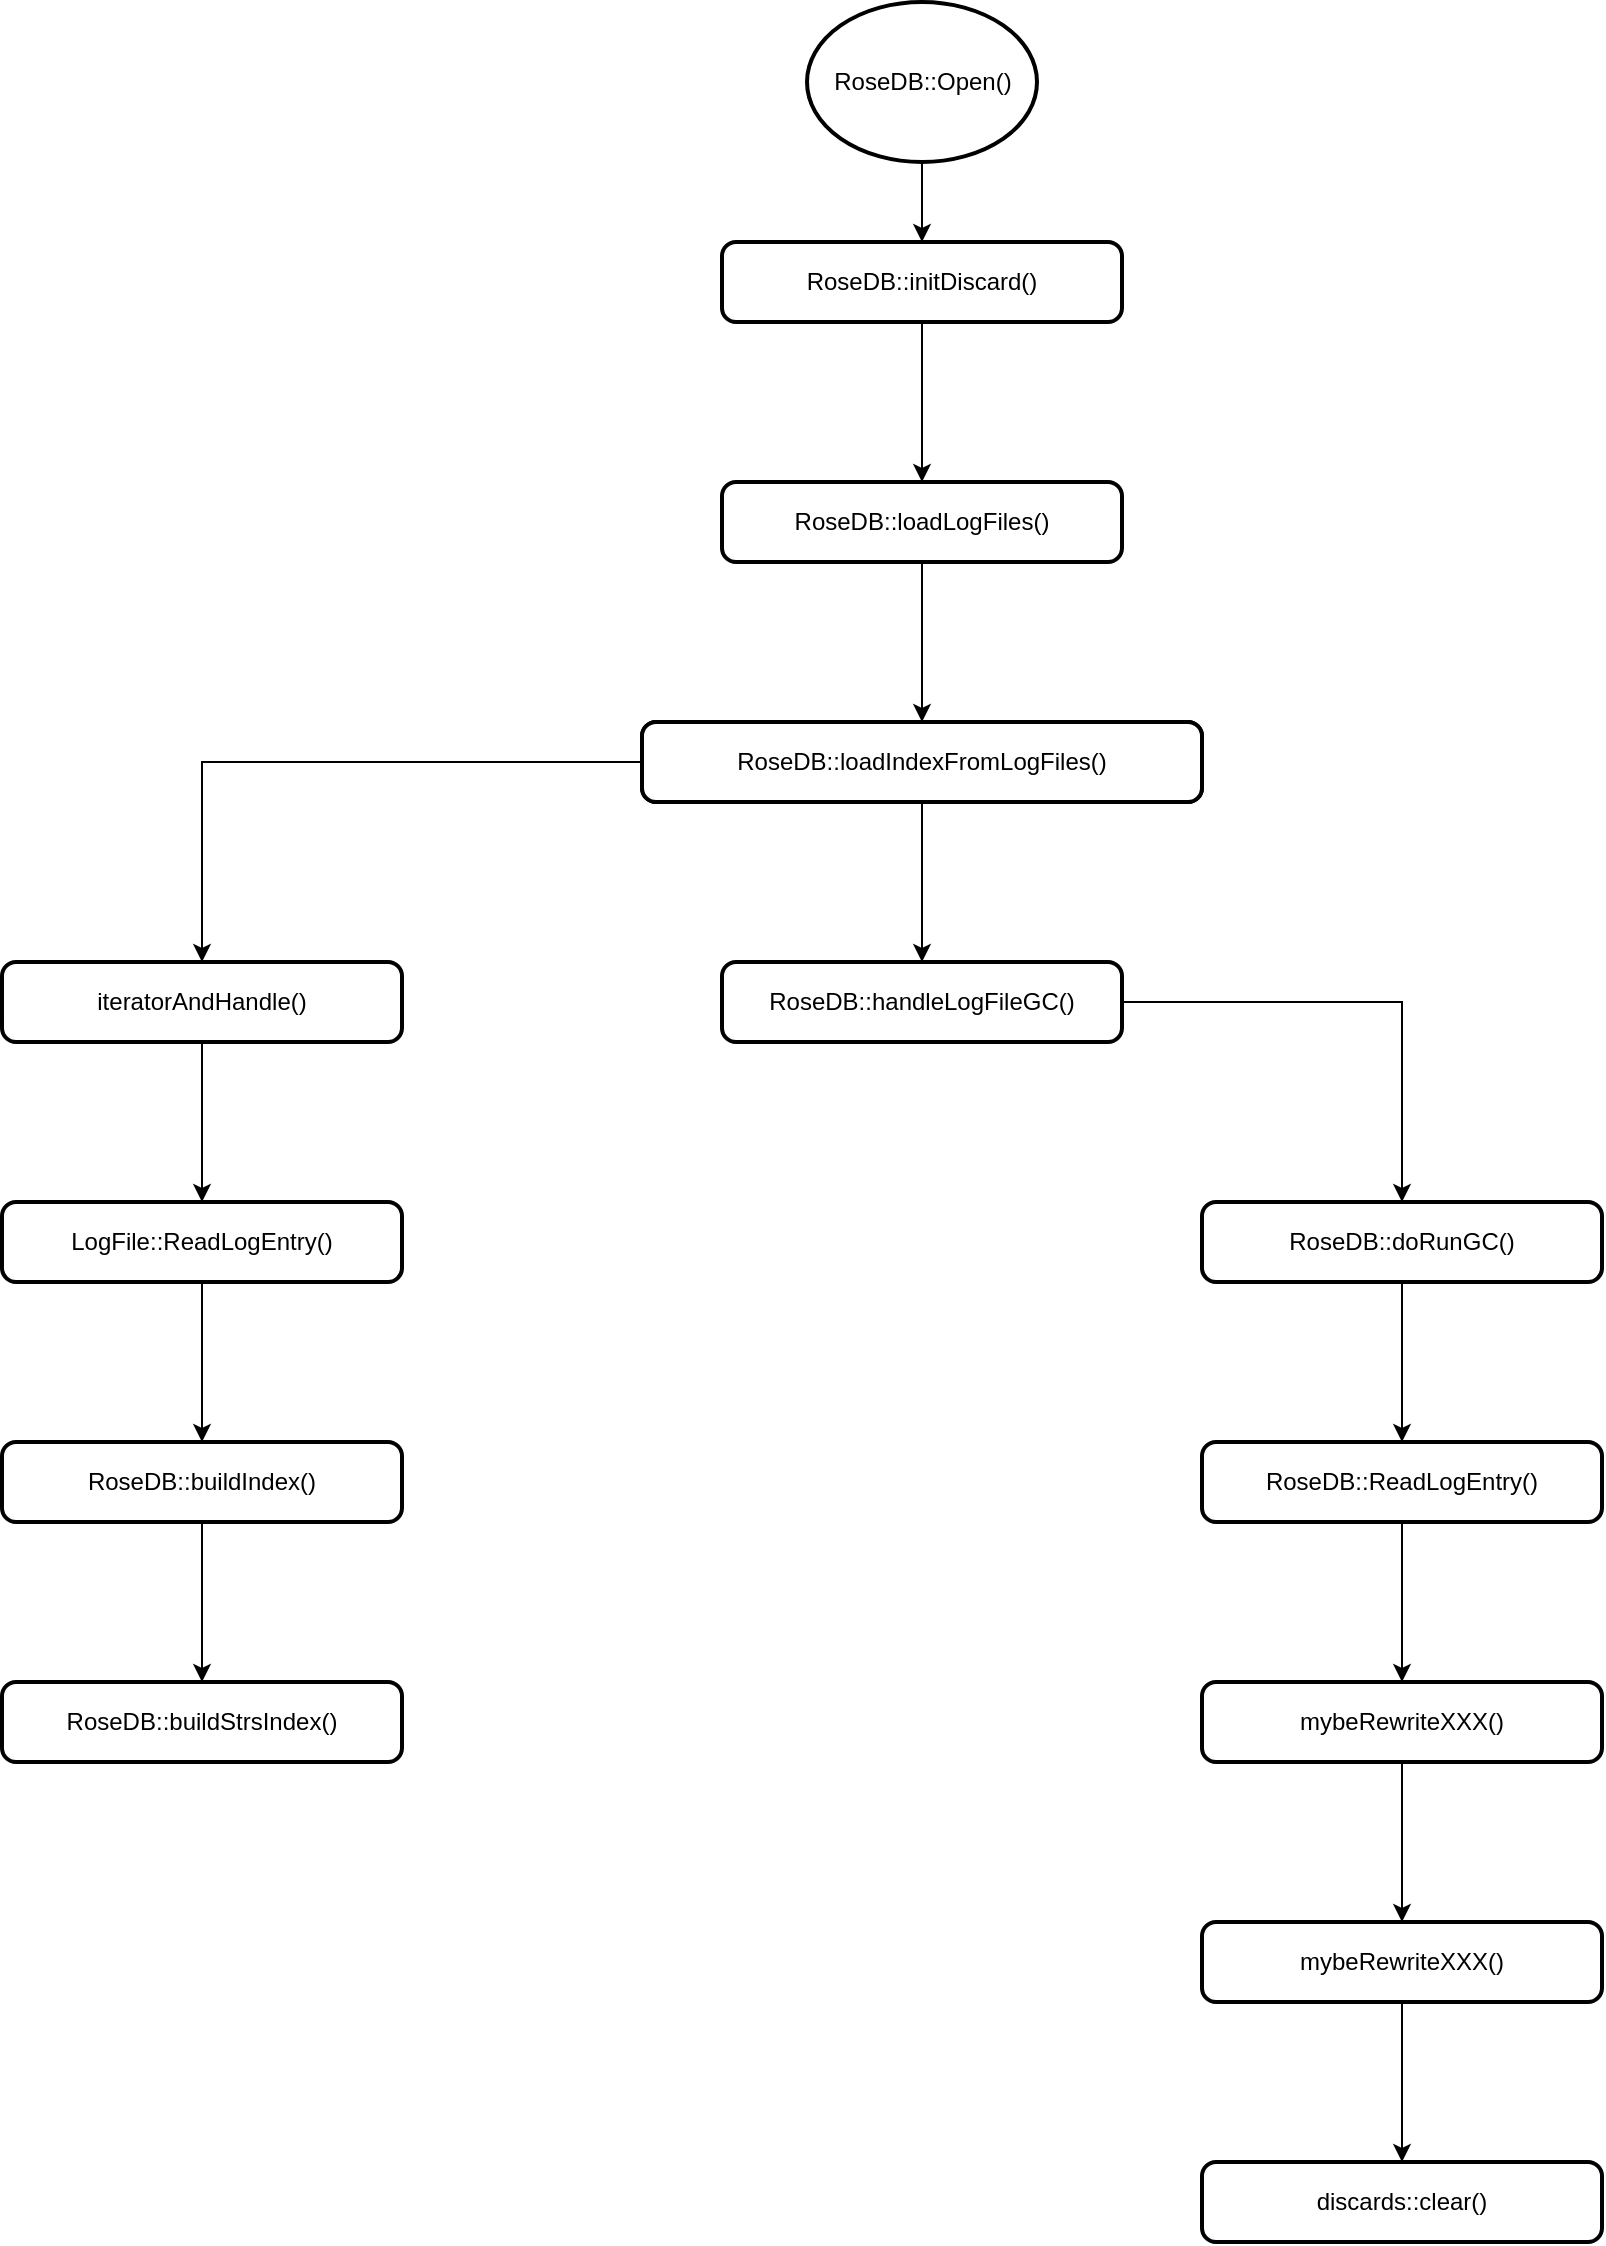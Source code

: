<mxfile version="20.8.10" type="github">
  <diagram name="Page-1" id="EITTPEvfillpvw8KD1b1">
    <mxGraphModel dx="2284" dy="719" grid="1" gridSize="10" guides="1" tooltips="1" connect="1" arrows="1" fold="1" page="1" pageScale="1" pageWidth="850" pageHeight="1100" math="0" shadow="0">
      <root>
        <mxCell id="0" />
        <mxCell id="1" parent="0" />
        <mxCell id="s2k4OPSogU_Jf_F92xD9-5" style="edgeStyle=orthogonalEdgeStyle;rounded=0;orthogonalLoop=1;jettySize=auto;html=1;entryX=0.5;entryY=0;entryDx=0;entryDy=0;" edge="1" parent="1" source="s2k4OPSogU_Jf_F92xD9-1" target="s2k4OPSogU_Jf_F92xD9-2">
          <mxGeometry relative="1" as="geometry" />
        </mxCell>
        <mxCell id="s2k4OPSogU_Jf_F92xD9-1" value="RoseDB::Open()" style="strokeWidth=2;html=1;shape=mxgraph.flowchart.start_1;whiteSpace=wrap;" vertex="1" parent="1">
          <mxGeometry x="322.5" y="120" width="115" height="80" as="geometry" />
        </mxCell>
        <mxCell id="s2k4OPSogU_Jf_F92xD9-4" style="edgeStyle=orthogonalEdgeStyle;rounded=0;orthogonalLoop=1;jettySize=auto;html=1;entryX=0.5;entryY=0;entryDx=0;entryDy=0;" edge="1" parent="1" source="s2k4OPSogU_Jf_F92xD9-2" target="s2k4OPSogU_Jf_F92xD9-3">
          <mxGeometry relative="1" as="geometry" />
        </mxCell>
        <mxCell id="s2k4OPSogU_Jf_F92xD9-2" value="RoseDB::initDiscard()" style="rounded=1;whiteSpace=wrap;html=1;absoluteArcSize=1;arcSize=14;strokeWidth=2;" vertex="1" parent="1">
          <mxGeometry x="280" y="240" width="200" height="40" as="geometry" />
        </mxCell>
        <mxCell id="s2k4OPSogU_Jf_F92xD9-7" style="edgeStyle=orthogonalEdgeStyle;rounded=0;orthogonalLoop=1;jettySize=auto;html=1;entryX=0.5;entryY=0;entryDx=0;entryDy=0;" edge="1" parent="1" source="s2k4OPSogU_Jf_F92xD9-3" target="s2k4OPSogU_Jf_F92xD9-6">
          <mxGeometry relative="1" as="geometry" />
        </mxCell>
        <mxCell id="s2k4OPSogU_Jf_F92xD9-3" value="RoseDB::loadLogFiles()" style="rounded=1;whiteSpace=wrap;html=1;absoluteArcSize=1;arcSize=14;strokeWidth=2;" vertex="1" parent="1">
          <mxGeometry x="280" y="360" width="200" height="40" as="geometry" />
        </mxCell>
        <mxCell id="s2k4OPSogU_Jf_F92xD9-9" style="edgeStyle=orthogonalEdgeStyle;rounded=0;orthogonalLoop=1;jettySize=auto;html=1;" edge="1" parent="1" source="s2k4OPSogU_Jf_F92xD9-6" target="s2k4OPSogU_Jf_F92xD9-8">
          <mxGeometry relative="1" as="geometry" />
        </mxCell>
        <mxCell id="s2k4OPSogU_Jf_F92xD9-6" value="RoseDB::loadIndexFromLogFiles()" style="rounded=1;whiteSpace=wrap;html=1;absoluteArcSize=1;arcSize=14;strokeWidth=2;" vertex="1" parent="1">
          <mxGeometry x="240" y="480" width="280" height="40" as="geometry" />
        </mxCell>
        <mxCell id="s2k4OPSogU_Jf_F92xD9-21" style="edgeStyle=orthogonalEdgeStyle;rounded=0;orthogonalLoop=1;jettySize=auto;html=1;" edge="1" parent="1" source="s2k4OPSogU_Jf_F92xD9-8" target="s2k4OPSogU_Jf_F92xD9-20">
          <mxGeometry relative="1" as="geometry" />
        </mxCell>
        <mxCell id="s2k4OPSogU_Jf_F92xD9-8" value="RoseDB::handleLogFileGC()" style="rounded=1;whiteSpace=wrap;html=1;absoluteArcSize=1;arcSize=14;strokeWidth=2;" vertex="1" parent="1">
          <mxGeometry x="280" y="600" width="200" height="40" as="geometry" />
        </mxCell>
        <mxCell id="s2k4OPSogU_Jf_F92xD9-12" style="edgeStyle=orthogonalEdgeStyle;rounded=0;orthogonalLoop=1;jettySize=auto;html=1;entryX=0.5;entryY=0;entryDx=0;entryDy=0;" edge="1" parent="1" source="s2k4OPSogU_Jf_F92xD9-10" target="s2k4OPSogU_Jf_F92xD9-11">
          <mxGeometry relative="1" as="geometry" />
        </mxCell>
        <mxCell id="s2k4OPSogU_Jf_F92xD9-10" value="RoseDB::loadIndexFromLogFiles()" style="rounded=1;whiteSpace=wrap;html=1;absoluteArcSize=1;arcSize=14;strokeWidth=2;" vertex="1" parent="1">
          <mxGeometry x="240" y="480" width="280" height="40" as="geometry" />
        </mxCell>
        <mxCell id="s2k4OPSogU_Jf_F92xD9-15" style="edgeStyle=orthogonalEdgeStyle;rounded=0;orthogonalLoop=1;jettySize=auto;html=1;entryX=0.5;entryY=0;entryDx=0;entryDy=0;" edge="1" parent="1" source="s2k4OPSogU_Jf_F92xD9-11" target="s2k4OPSogU_Jf_F92xD9-14">
          <mxGeometry relative="1" as="geometry" />
        </mxCell>
        <mxCell id="s2k4OPSogU_Jf_F92xD9-11" value="iteratorAndHandle()" style="rounded=1;whiteSpace=wrap;html=1;absoluteArcSize=1;arcSize=14;strokeWidth=2;" vertex="1" parent="1">
          <mxGeometry x="-80" y="600" width="200" height="40" as="geometry" />
        </mxCell>
        <mxCell id="s2k4OPSogU_Jf_F92xD9-17" style="edgeStyle=orthogonalEdgeStyle;rounded=0;orthogonalLoop=1;jettySize=auto;html=1;entryX=0.5;entryY=0;entryDx=0;entryDy=0;" edge="1" parent="1" source="s2k4OPSogU_Jf_F92xD9-14" target="s2k4OPSogU_Jf_F92xD9-16">
          <mxGeometry relative="1" as="geometry" />
        </mxCell>
        <mxCell id="s2k4OPSogU_Jf_F92xD9-14" value="LogFile::ReadLogEntry()" style="rounded=1;whiteSpace=wrap;html=1;absoluteArcSize=1;arcSize=14;strokeWidth=2;" vertex="1" parent="1">
          <mxGeometry x="-80" y="720" width="200" height="40" as="geometry" />
        </mxCell>
        <mxCell id="s2k4OPSogU_Jf_F92xD9-19" style="edgeStyle=orthogonalEdgeStyle;rounded=0;orthogonalLoop=1;jettySize=auto;html=1;entryX=0.5;entryY=0;entryDx=0;entryDy=0;" edge="1" parent="1" source="s2k4OPSogU_Jf_F92xD9-16" target="s2k4OPSogU_Jf_F92xD9-18">
          <mxGeometry relative="1" as="geometry" />
        </mxCell>
        <mxCell id="s2k4OPSogU_Jf_F92xD9-16" value="RoseDB::buildIndex()" style="rounded=1;whiteSpace=wrap;html=1;absoluteArcSize=1;arcSize=14;strokeWidth=2;" vertex="1" parent="1">
          <mxGeometry x="-80" y="840" width="200" height="40" as="geometry" />
        </mxCell>
        <mxCell id="s2k4OPSogU_Jf_F92xD9-18" value="RoseDB::buildStrsIndex()" style="rounded=1;whiteSpace=wrap;html=1;absoluteArcSize=1;arcSize=14;strokeWidth=2;" vertex="1" parent="1">
          <mxGeometry x="-80" y="960" width="200" height="40" as="geometry" />
        </mxCell>
        <mxCell id="s2k4OPSogU_Jf_F92xD9-23" style="edgeStyle=orthogonalEdgeStyle;rounded=0;orthogonalLoop=1;jettySize=auto;html=1;entryX=0.5;entryY=0;entryDx=0;entryDy=0;" edge="1" parent="1" source="s2k4OPSogU_Jf_F92xD9-20" target="s2k4OPSogU_Jf_F92xD9-22">
          <mxGeometry relative="1" as="geometry" />
        </mxCell>
        <mxCell id="s2k4OPSogU_Jf_F92xD9-20" value="RoseDB::doRunGC()" style="rounded=1;whiteSpace=wrap;html=1;absoluteArcSize=1;arcSize=14;strokeWidth=2;" vertex="1" parent="1">
          <mxGeometry x="520" y="720" width="200" height="40" as="geometry" />
        </mxCell>
        <mxCell id="s2k4OPSogU_Jf_F92xD9-25" style="edgeStyle=orthogonalEdgeStyle;rounded=0;orthogonalLoop=1;jettySize=auto;html=1;entryX=0.5;entryY=0;entryDx=0;entryDy=0;" edge="1" parent="1" source="s2k4OPSogU_Jf_F92xD9-22" target="s2k4OPSogU_Jf_F92xD9-24">
          <mxGeometry relative="1" as="geometry" />
        </mxCell>
        <mxCell id="s2k4OPSogU_Jf_F92xD9-22" value="RoseDB::ReadLogEntry()" style="rounded=1;whiteSpace=wrap;html=1;absoluteArcSize=1;arcSize=14;strokeWidth=2;" vertex="1" parent="1">
          <mxGeometry x="520" y="840" width="200" height="40" as="geometry" />
        </mxCell>
        <mxCell id="s2k4OPSogU_Jf_F92xD9-27" style="edgeStyle=orthogonalEdgeStyle;rounded=0;orthogonalLoop=1;jettySize=auto;html=1;entryX=0.5;entryY=0;entryDx=0;entryDy=0;" edge="1" parent="1" source="s2k4OPSogU_Jf_F92xD9-24" target="s2k4OPSogU_Jf_F92xD9-26">
          <mxGeometry relative="1" as="geometry" />
        </mxCell>
        <mxCell id="s2k4OPSogU_Jf_F92xD9-24" value="mybeRewriteXXX()" style="rounded=1;whiteSpace=wrap;html=1;absoluteArcSize=1;arcSize=14;strokeWidth=2;" vertex="1" parent="1">
          <mxGeometry x="520" y="960" width="200" height="40" as="geometry" />
        </mxCell>
        <mxCell id="s2k4OPSogU_Jf_F92xD9-29" style="edgeStyle=orthogonalEdgeStyle;rounded=0;orthogonalLoop=1;jettySize=auto;html=1;entryX=0.5;entryY=0;entryDx=0;entryDy=0;" edge="1" parent="1" source="s2k4OPSogU_Jf_F92xD9-26" target="s2k4OPSogU_Jf_F92xD9-28">
          <mxGeometry relative="1" as="geometry" />
        </mxCell>
        <mxCell id="s2k4OPSogU_Jf_F92xD9-26" value="mybeRewriteXXX()" style="rounded=1;whiteSpace=wrap;html=1;absoluteArcSize=1;arcSize=14;strokeWidth=2;" vertex="1" parent="1">
          <mxGeometry x="520" y="1080" width="200" height="40" as="geometry" />
        </mxCell>
        <mxCell id="s2k4OPSogU_Jf_F92xD9-28" value="discards::clear()" style="rounded=1;whiteSpace=wrap;html=1;absoluteArcSize=1;arcSize=14;strokeWidth=2;" vertex="1" parent="1">
          <mxGeometry x="520" y="1200" width="200" height="40" as="geometry" />
        </mxCell>
      </root>
    </mxGraphModel>
  </diagram>
</mxfile>
